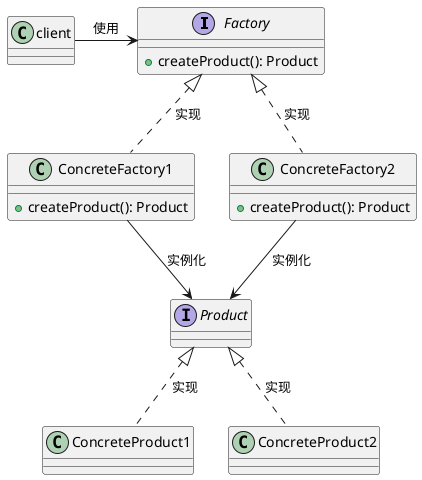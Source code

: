 @startuml structure
interface Factory {
  +createProduct(): Product
}

class ConcreteFactory1  {
  +createProduct(): Product
}

class ConcreteFactory2  {
  +createProduct(): Product
}

interface Product {}

client -right-> Factory : 使用

Factory <|.down. ConcreteFactory1 : 实现
Factory <|.down. ConcreteFactory2 : 实现

ConcreteFactory1 --> Product : 实例化
ConcreteFactory2 --> Product : 实例化

Product <|.. ConcreteProduct1 : 实现
Product <|.. ConcreteProduct2 : 实现

@enduml